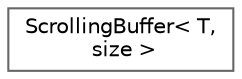 digraph "Graphical Class Hierarchy"
{
 // LATEX_PDF_SIZE
  bgcolor="transparent";
  edge [fontname=Helvetica,fontsize=10,labelfontname=Helvetica,labelfontsize=10];
  node [fontname=Helvetica,fontsize=10,shape=box,height=0.2,width=0.4];
  rankdir="LR";
  Node0 [id="Node000000",label="ScrollingBuffer\< T,\l size \>",height=0.2,width=0.4,color="grey40", fillcolor="white", style="filled",URL="$dd/d8b/structScrollingBuffer.html",tooltip=" "];
}
